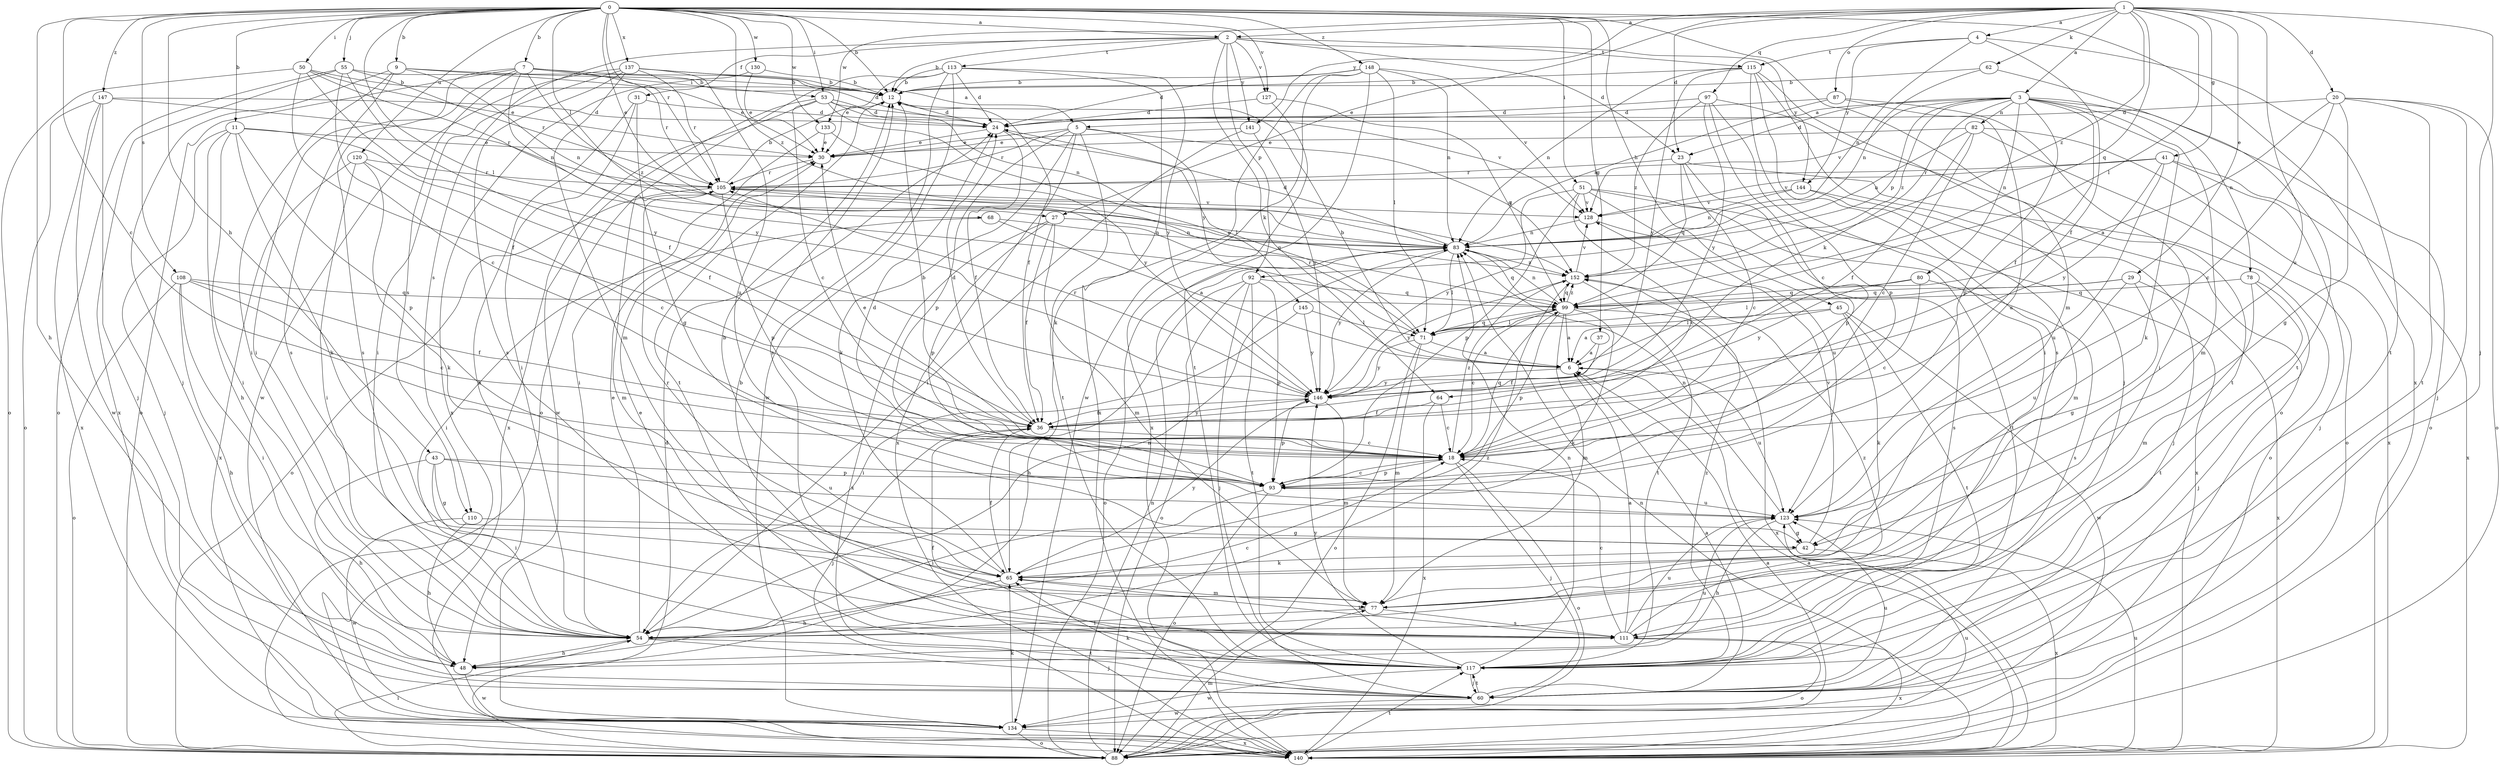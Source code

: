 strict digraph  {
0;
1;
2;
3;
4;
5;
6;
7;
9;
11;
12;
18;
20;
23;
24;
27;
29;
30;
31;
36;
37;
41;
42;
43;
45;
48;
50;
51;
53;
54;
55;
60;
62;
64;
65;
68;
71;
77;
78;
80;
82;
83;
87;
88;
92;
93;
97;
99;
105;
108;
110;
111;
113;
115;
117;
120;
123;
127;
128;
130;
133;
134;
137;
140;
141;
144;
145;
146;
147;
148;
152;
0 -> 2  [label=a];
0 -> 7  [label=b];
0 -> 9  [label=b];
0 -> 11  [label=b];
0 -> 12  [label=b];
0 -> 18  [label=c];
0 -> 27  [label=e];
0 -> 37  [label=g];
0 -> 43  [label=h];
0 -> 45  [label=h];
0 -> 48  [label=h];
0 -> 50  [label=i];
0 -> 51  [label=i];
0 -> 53  [label=i];
0 -> 55  [label=j];
0 -> 68  [label=l];
0 -> 71  [label=l];
0 -> 77  [label=m];
0 -> 105  [label=r];
0 -> 108  [label=s];
0 -> 120  [label=u];
0 -> 127  [label=v];
0 -> 130  [label=w];
0 -> 133  [label=w];
0 -> 137  [label=x];
0 -> 140  [label=x];
0 -> 147  [label=z];
0 -> 148  [label=z];
0 -> 152  [label=z];
1 -> 2  [label=a];
1 -> 3  [label=a];
1 -> 4  [label=a];
1 -> 20  [label=d];
1 -> 23  [label=d];
1 -> 27  [label=e];
1 -> 29  [label=e];
1 -> 41  [label=g];
1 -> 60  [label=j];
1 -> 62  [label=k];
1 -> 71  [label=l];
1 -> 87  [label=o];
1 -> 97  [label=q];
1 -> 99  [label=q];
1 -> 123  [label=u];
1 -> 133  [label=w];
1 -> 141  [label=y];
1 -> 152  [label=z];
2 -> 12  [label=b];
2 -> 23  [label=d];
2 -> 31  [label=f];
2 -> 64  [label=k];
2 -> 92  [label=p];
2 -> 110  [label=s];
2 -> 113  [label=t];
2 -> 115  [label=t];
2 -> 127  [label=v];
2 -> 141  [label=y];
2 -> 144  [label=y];
3 -> 5  [label=a];
3 -> 23  [label=d];
3 -> 36  [label=f];
3 -> 64  [label=k];
3 -> 65  [label=k];
3 -> 77  [label=m];
3 -> 78  [label=n];
3 -> 80  [label=n];
3 -> 82  [label=n];
3 -> 88  [label=o];
3 -> 92  [label=p];
3 -> 93  [label=p];
3 -> 128  [label=v];
3 -> 152  [label=z];
4 -> 36  [label=f];
4 -> 83  [label=n];
4 -> 115  [label=t];
4 -> 117  [label=t];
4 -> 144  [label=y];
5 -> 30  [label=e];
5 -> 65  [label=k];
5 -> 93  [label=p];
5 -> 105  [label=r];
5 -> 117  [label=t];
5 -> 140  [label=x];
5 -> 145  [label=y];
5 -> 152  [label=z];
6 -> 12  [label=b];
6 -> 123  [label=u];
6 -> 146  [label=y];
7 -> 5  [label=a];
7 -> 53  [label=i];
7 -> 54  [label=i];
7 -> 88  [label=o];
7 -> 105  [label=r];
7 -> 110  [label=s];
7 -> 111  [label=s];
7 -> 146  [label=y];
7 -> 152  [label=z];
9 -> 12  [label=b];
9 -> 30  [label=e];
9 -> 54  [label=i];
9 -> 60  [label=j];
9 -> 83  [label=n];
9 -> 111  [label=s];
11 -> 30  [label=e];
11 -> 36  [label=f];
11 -> 48  [label=h];
11 -> 54  [label=i];
11 -> 60  [label=j];
11 -> 65  [label=k];
11 -> 93  [label=p];
12 -> 24  [label=d];
12 -> 36  [label=f];
12 -> 117  [label=t];
18 -> 12  [label=b];
18 -> 30  [label=e];
18 -> 60  [label=j];
18 -> 88  [label=o];
18 -> 93  [label=p];
18 -> 99  [label=q];
18 -> 152  [label=z];
20 -> 6  [label=a];
20 -> 18  [label=c];
20 -> 24  [label=d];
20 -> 42  [label=g];
20 -> 60  [label=j];
20 -> 88  [label=o];
20 -> 117  [label=t];
23 -> 18  [label=c];
23 -> 88  [label=o];
23 -> 93  [label=p];
23 -> 99  [label=q];
23 -> 105  [label=r];
24 -> 30  [label=e];
24 -> 36  [label=f];
24 -> 71  [label=l];
27 -> 36  [label=f];
27 -> 77  [label=m];
27 -> 83  [label=n];
27 -> 93  [label=p];
27 -> 140  [label=x];
29 -> 42  [label=g];
29 -> 71  [label=l];
29 -> 99  [label=q];
29 -> 123  [label=u];
29 -> 140  [label=x];
30 -> 105  [label=r];
31 -> 24  [label=d];
31 -> 42  [label=g];
31 -> 48  [label=h];
31 -> 54  [label=i];
36 -> 18  [label=c];
36 -> 24  [label=d];
36 -> 60  [label=j];
36 -> 146  [label=y];
37 -> 6  [label=a];
37 -> 36  [label=f];
41 -> 60  [label=j];
41 -> 105  [label=r];
41 -> 123  [label=u];
41 -> 128  [label=v];
41 -> 140  [label=x];
41 -> 146  [label=y];
42 -> 65  [label=k];
42 -> 128  [label=v];
42 -> 140  [label=x];
43 -> 42  [label=g];
43 -> 48  [label=h];
43 -> 54  [label=i];
43 -> 93  [label=p];
43 -> 123  [label=u];
45 -> 6  [label=a];
45 -> 65  [label=k];
45 -> 71  [label=l];
45 -> 117  [label=t];
45 -> 134  [label=w];
48 -> 123  [label=u];
48 -> 134  [label=w];
50 -> 12  [label=b];
50 -> 30  [label=e];
50 -> 36  [label=f];
50 -> 83  [label=n];
50 -> 88  [label=o];
50 -> 146  [label=y];
51 -> 18  [label=c];
51 -> 93  [label=p];
51 -> 117  [label=t];
51 -> 123  [label=u];
51 -> 128  [label=v];
51 -> 140  [label=x];
51 -> 146  [label=y];
53 -> 6  [label=a];
53 -> 18  [label=c];
53 -> 24  [label=d];
53 -> 83  [label=n];
53 -> 128  [label=v];
53 -> 134  [label=w];
53 -> 140  [label=x];
54 -> 18  [label=c];
54 -> 30  [label=e];
54 -> 48  [label=h];
54 -> 60  [label=j];
54 -> 83  [label=n];
54 -> 117  [label=t];
54 -> 152  [label=z];
55 -> 12  [label=b];
55 -> 18  [label=c];
55 -> 36  [label=f];
55 -> 88  [label=o];
55 -> 105  [label=r];
55 -> 140  [label=x];
60 -> 6  [label=a];
60 -> 65  [label=k];
60 -> 117  [label=t];
60 -> 123  [label=u];
60 -> 134  [label=w];
62 -> 12  [label=b];
62 -> 83  [label=n];
62 -> 117  [label=t];
64 -> 18  [label=c];
64 -> 36  [label=f];
64 -> 140  [label=x];
65 -> 12  [label=b];
65 -> 36  [label=f];
65 -> 48  [label=h];
65 -> 77  [label=m];
65 -> 105  [label=r];
65 -> 146  [label=y];
68 -> 6  [label=a];
68 -> 54  [label=i];
68 -> 83  [label=n];
71 -> 6  [label=a];
71 -> 77  [label=m];
71 -> 88  [label=o];
71 -> 99  [label=q];
71 -> 105  [label=r];
71 -> 146  [label=y];
77 -> 54  [label=i];
77 -> 111  [label=s];
78 -> 60  [label=j];
78 -> 77  [label=m];
78 -> 99  [label=q];
78 -> 117  [label=t];
80 -> 18  [label=c];
80 -> 99  [label=q];
80 -> 111  [label=s];
80 -> 146  [label=y];
82 -> 18  [label=c];
82 -> 30  [label=e];
82 -> 36  [label=f];
82 -> 83  [label=n];
82 -> 88  [label=o];
82 -> 140  [label=x];
83 -> 24  [label=d];
83 -> 71  [label=l];
83 -> 88  [label=o];
83 -> 99  [label=q];
83 -> 146  [label=y];
83 -> 152  [label=z];
87 -> 24  [label=d];
87 -> 54  [label=i];
87 -> 83  [label=n];
87 -> 123  [label=u];
88 -> 6  [label=a];
88 -> 24  [label=d];
88 -> 54  [label=i];
88 -> 77  [label=m];
88 -> 83  [label=n];
88 -> 123  [label=u];
92 -> 48  [label=h];
92 -> 60  [label=j];
92 -> 88  [label=o];
92 -> 93  [label=p];
92 -> 99  [label=q];
92 -> 117  [label=t];
93 -> 18  [label=c];
93 -> 24  [label=d];
93 -> 54  [label=i];
93 -> 88  [label=o];
93 -> 123  [label=u];
97 -> 18  [label=c];
97 -> 24  [label=d];
97 -> 93  [label=p];
97 -> 117  [label=t];
97 -> 146  [label=y];
97 -> 152  [label=z];
99 -> 6  [label=a];
99 -> 18  [label=c];
99 -> 65  [label=k];
99 -> 71  [label=l];
99 -> 77  [label=m];
99 -> 83  [label=n];
99 -> 93  [label=p];
99 -> 140  [label=x];
99 -> 152  [label=z];
105 -> 12  [label=b];
105 -> 77  [label=m];
105 -> 88  [label=o];
105 -> 93  [label=p];
105 -> 99  [label=q];
105 -> 128  [label=v];
108 -> 18  [label=c];
108 -> 36  [label=f];
108 -> 48  [label=h];
108 -> 54  [label=i];
108 -> 88  [label=o];
108 -> 99  [label=q];
110 -> 42  [label=g];
110 -> 48  [label=h];
110 -> 134  [label=w];
111 -> 6  [label=a];
111 -> 18  [label=c];
111 -> 65  [label=k];
111 -> 88  [label=o];
111 -> 123  [label=u];
111 -> 140  [label=x];
111 -> 152  [label=z];
113 -> 12  [label=b];
113 -> 24  [label=d];
113 -> 30  [label=e];
113 -> 88  [label=o];
113 -> 111  [label=s];
113 -> 134  [label=w];
113 -> 140  [label=x];
113 -> 146  [label=y];
115 -> 12  [label=b];
115 -> 54  [label=i];
115 -> 60  [label=j];
115 -> 83  [label=n];
115 -> 88  [label=o];
115 -> 111  [label=s];
115 -> 146  [label=y];
117 -> 12  [label=b];
117 -> 30  [label=e];
117 -> 36  [label=f];
117 -> 60  [label=j];
117 -> 83  [label=n];
117 -> 134  [label=w];
117 -> 146  [label=y];
117 -> 152  [label=z];
120 -> 18  [label=c];
120 -> 54  [label=i];
120 -> 65  [label=k];
120 -> 105  [label=r];
120 -> 140  [label=x];
123 -> 42  [label=g];
123 -> 48  [label=h];
123 -> 83  [label=n];
127 -> 24  [label=d];
127 -> 99  [label=q];
127 -> 140  [label=x];
128 -> 83  [label=n];
128 -> 111  [label=s];
130 -> 12  [label=b];
130 -> 30  [label=e];
130 -> 140  [label=x];
133 -> 30  [label=e];
133 -> 54  [label=i];
133 -> 146  [label=y];
134 -> 65  [label=k];
134 -> 88  [label=o];
134 -> 140  [label=x];
137 -> 12  [label=b];
137 -> 24  [label=d];
137 -> 54  [label=i];
137 -> 77  [label=m];
137 -> 105  [label=r];
137 -> 111  [label=s];
137 -> 123  [label=u];
137 -> 134  [label=w];
140 -> 6  [label=a];
140 -> 83  [label=n];
140 -> 117  [label=t];
140 -> 123  [label=u];
141 -> 30  [label=e];
141 -> 54  [label=i];
141 -> 146  [label=y];
144 -> 60  [label=j];
144 -> 77  [label=m];
144 -> 83  [label=n];
144 -> 128  [label=v];
145 -> 54  [label=i];
145 -> 71  [label=l];
145 -> 146  [label=y];
146 -> 36  [label=f];
146 -> 77  [label=m];
146 -> 93  [label=p];
146 -> 105  [label=r];
147 -> 24  [label=d];
147 -> 60  [label=j];
147 -> 88  [label=o];
147 -> 105  [label=r];
147 -> 134  [label=w];
147 -> 140  [label=x];
148 -> 12  [label=b];
148 -> 24  [label=d];
148 -> 65  [label=k];
148 -> 71  [label=l];
148 -> 83  [label=n];
148 -> 117  [label=t];
148 -> 128  [label=v];
148 -> 134  [label=w];
152 -> 99  [label=q];
152 -> 117  [label=t];
152 -> 128  [label=v];
152 -> 146  [label=y];
}
